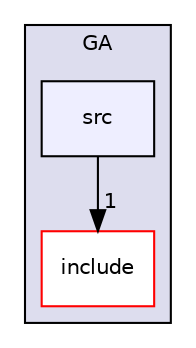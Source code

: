 digraph "NANA/modules/GA/src" {
  compound=true
  node [ fontsize="10", fontname="Helvetica"];
  edge [ labelfontsize="10", labelfontname="Helvetica"];
  subgraph clusterdir_59adbde5762d97ad75527641e5709f5d {
    graph [ bgcolor="#ddddee", pencolor="black", label="GA" fontname="Helvetica", fontsize="10", URL="dir_59adbde5762d97ad75527641e5709f5d.html"]
  dir_eee36098850f0dea61ca0103caf017e2 [shape=box label="include" fillcolor="white" style="filled" color="red" URL="dir_eee36098850f0dea61ca0103caf017e2.html"];
  dir_bfbfa4704f04e15011c671f8d0703f07 [shape=box, label="src", style="filled", fillcolor="#eeeeff", pencolor="black", URL="dir_bfbfa4704f04e15011c671f8d0703f07.html"];
  }
  dir_bfbfa4704f04e15011c671f8d0703f07->dir_eee36098850f0dea61ca0103caf017e2 [headlabel="1", labeldistance=1.5 headhref="dir_000015_000013.html"];
}
